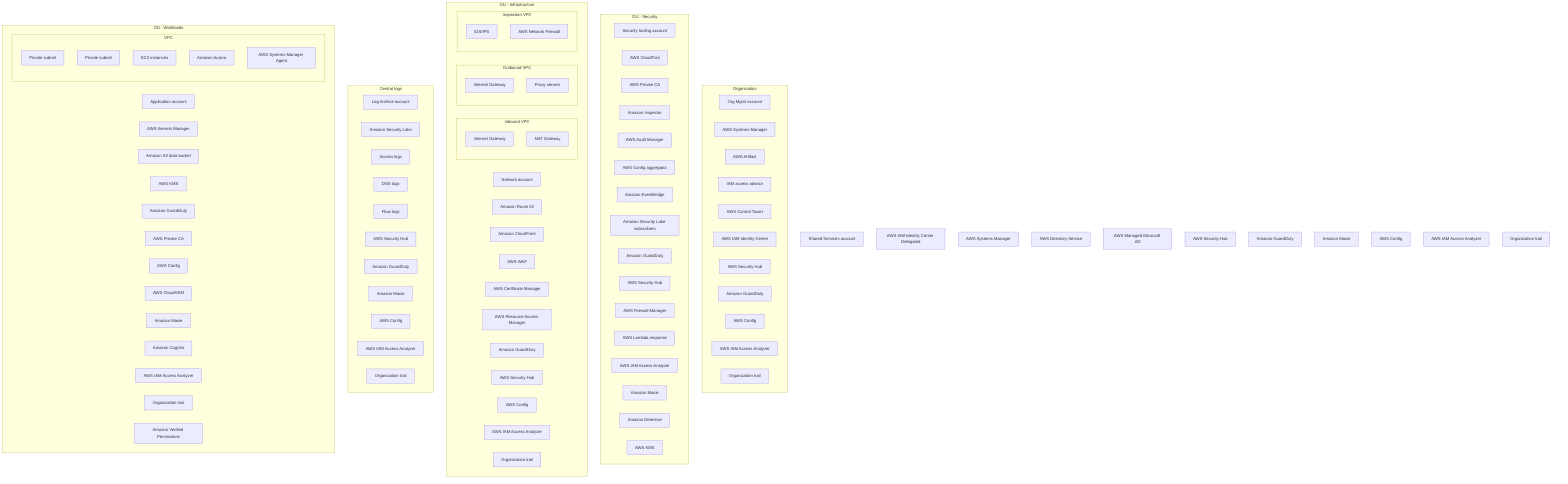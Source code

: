 graph TD
    subgraph Organization
        OrgMgmtAccount[Org Mgmt account]
        AWSSystemsManager[AWS Systems Manager]
        AWSArtifact[AWS Artifact]
        IAMAccessAdvisor[IAM access advisor]
        AWSControlTower[AWS Control Tower]
        AWSIAMIdentityCenter[AWS IAM Identity Center]
        AWSSecurityHub[AWS Security Hub]
        AmazonGuardDuty[Amazon GuardDuty]
        AWSConfig[AWS Config]
        AWSAccessAnalyzer[AWS IAM Access Analyzer]
        OrganizationTrail[Organization trail]
    end

    subgraph OU_Security[OU - Security]
        SecurityAccount[Security tooling account]
        AWSCloudTrail[AWS CloudTrail]
        AWSPrivateCA[AWS Private CA]
        AmazonInspector[Amazon Inspector]
        AWSAuditManager[AWS Audit Manager]
        AWSConfigAggregator[AWS Config aggregator]
        AmazonEventBridge[Amazon EventBridge]
        AmazonSecurityLakeSubscribers[Amazon Security Lake subscribers]
        AmazonGuardDuty2[Amazon GuardDuty]
        AWSSecurityHub2[AWS Security Hub]
        AWSFirewallManager[AWS Firewall Manager]
        AWSLambda[AWS Lambda response]
        AWSIAMAccessAnalyzer2[AWS IAM Access Analyzer]
        AmazonMacie[Amazon Macie]
        AmazonDetective[Amazon Detective]
        AWSKMS[AWS KMS]
    end

    subgraph OU_Infrastructure[OU - Infrastructure]
        NetworkAccount[Network account]
        AmazonRoute53[Amazon Route 53]
        AmazonCloudFront[Amazon CloudFront]
        AWSWAF[AWS WAF]
        AWSCertificateManager[AWS Certificate Manager]
        AWSResourceAccessManager[AWS Resource Access Manager]
        AmazonGuardDuty3[Amazon GuardDuty]
        AWSSecurityHub3[AWS Security Hub]
        AWSConfig2[AWS Config]
        AWSIAMAccessAnalyzer3[AWS IAM Access Analyzer]
        OrganizationTrail2[Organization trail]
        
        subgraph InboundVPC[Inbound VPC]
            InternetGateway1[Internet Gateway]
            NATGateway1[NAT Gateway]
        end
        
        subgraph OutboundVPC[Outbound VPC]
            InternetGateway2[Internet Gateway]
            ProxyServers[Proxy servers]
        end
        
        subgraph InspectionVPC[Inspection VPC]
            IDSIPS[IDS/IPS]
            AWSNetworkFirewall[AWS Network Firewall]
        end
    end

    subgraph CentralLogs[Central logs]
        LogArchiveAccount[Log Archive account]
        AmazonSecurityLake[Amazon Security Lake]
        AccessLogs[Access logs]
        DNSLogs[DNS logs]
        FlowLogs[Flow logs]
        AWSSecurityHub4[AWS Security Hub]
        AmazonGuardDuty4[Amazon GuardDuty]
        AmazonMacie2[Amazon Macie]
        AWSConfig3[AWS Config]
        AWSIAMAccessAnalyzer4[AWS IAM Access Analyzer]
        OrganizationTrail3[Organization trail]
    end

    subgraph OU_Workloads[OU - Workloads]
        ApplicationAccount[Application account]
        AWSSecretsManager[AWS Secrets Manager]
        AmazonS3[Amazon S3 data bucket]
        AWSKMS2[AWS KMS]
        AmazonGuardDuty5[Amazon GuardDuty]
        AWSPrivateCA2[AWS Private CA]
        AWSConfig4[AWS Config]
        AWSCloudHSM[AWS CloudHSM]
        AmazonMacie3[Amazon Macie]
        AmazonCognito[Amazon Cognito]
        AWSIAMAccessAnalyzer5[AWS IAM Access Analyzer]
        OrganizationTrail4[Organization trail]
        AmazonVerifiedPermissions[Amazon Verified Permissions]
        
        subgraph VPC[VPC]
            PrivateSubnet1[Private subnet]
            PrivateSubnet2[Private subnet]
            EC2Instances[EC2 instances]
            AmazonAurora[Amazon Aurora]
            AWSSystemsManagerAgent[AWS Systems Manager Agent]
        end
    end

    SharedServicesAccount[Shared Services account]
    AWSIAMIdentityCenterDelegated[AWS IAM Identity Center Delegated]
    AWSSystemsManager2[AWS Systems Manager]
    AWSDirectoryService[AWS Directory Service]
    AWSManagedMicrosoftAD[AWS Managed Microsoft AD]
    AWSSecurityHub5[AWS Security Hub]
    AmazonGuardDuty6[Amazon GuardDuty]
    AmazonMacie4[Amazon Macie]
    AWSConfig5[AWS Config]
    AWSIAMAccessAnalyzer6[AWS IAM Access Analyzer]
    OrganizationTrail5[Organization trail]